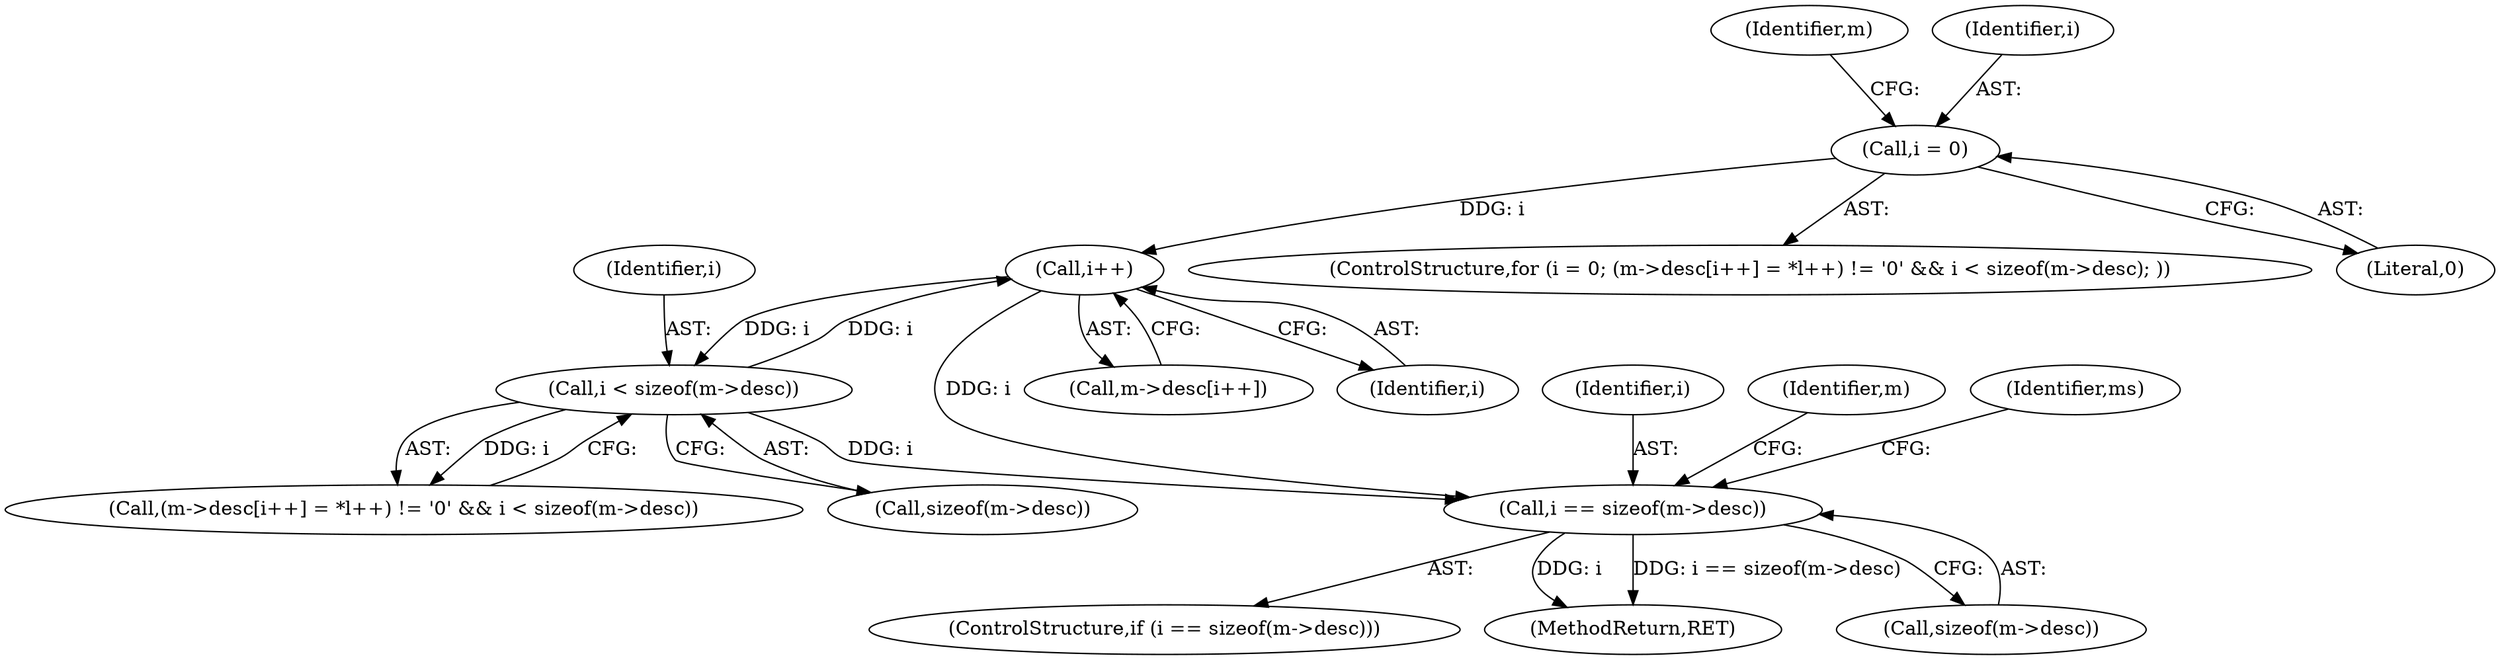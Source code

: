 digraph "0_file_4a284c89d6ef11aca34da65da7d673050a5ea320@API" {
"1001473" [label="(Call,i == sizeof(m->desc))"];
"1001459" [label="(Call,i++)"];
"1001465" [label="(Call,i < sizeof(m->desc))"];
"1001449" [label="(Call,i = 0)"];
"1001452" [label="(Call,(m->desc[i++] = *l++) != '\0' && i < sizeof(m->desc))"];
"1001465" [label="(Call,i < sizeof(m->desc))"];
"1001457" [label="(Identifier,m)"];
"1001473" [label="(Call,i == sizeof(m->desc))"];
"1001448" [label="(ControlStructure,for (i = 0; (m->desc[i++] = *l++) != '\0' && i < sizeof(m->desc); ))"];
"1001451" [label="(Literal,0)"];
"1001459" [label="(Call,i++)"];
"1001474" [label="(Identifier,i)"];
"1001449" [label="(Call,i = 0)"];
"1001472" [label="(ControlStructure,if (i == sizeof(m->desc)))"];
"1001467" [label="(Call,sizeof(m->desc))"];
"1001483" [label="(Identifier,m)"];
"1001466" [label="(Identifier,i)"];
"1001450" [label="(Identifier,i)"];
"1001455" [label="(Call,m->desc[i++])"];
"1001507" [label="(Identifier,ms)"];
"1001460" [label="(Identifier,i)"];
"1001537" [label="(MethodReturn,RET)"];
"1001475" [label="(Call,sizeof(m->desc))"];
"1001473" -> "1001472"  [label="AST: "];
"1001473" -> "1001475"  [label="CFG: "];
"1001474" -> "1001473"  [label="AST: "];
"1001475" -> "1001473"  [label="AST: "];
"1001483" -> "1001473"  [label="CFG: "];
"1001507" -> "1001473"  [label="CFG: "];
"1001473" -> "1001537"  [label="DDG: i"];
"1001473" -> "1001537"  [label="DDG: i == sizeof(m->desc)"];
"1001459" -> "1001473"  [label="DDG: i"];
"1001465" -> "1001473"  [label="DDG: i"];
"1001459" -> "1001455"  [label="AST: "];
"1001459" -> "1001460"  [label="CFG: "];
"1001460" -> "1001459"  [label="AST: "];
"1001455" -> "1001459"  [label="CFG: "];
"1001465" -> "1001459"  [label="DDG: i"];
"1001449" -> "1001459"  [label="DDG: i"];
"1001459" -> "1001465"  [label="DDG: i"];
"1001465" -> "1001452"  [label="AST: "];
"1001465" -> "1001467"  [label="CFG: "];
"1001466" -> "1001465"  [label="AST: "];
"1001467" -> "1001465"  [label="AST: "];
"1001452" -> "1001465"  [label="CFG: "];
"1001465" -> "1001452"  [label="DDG: i"];
"1001449" -> "1001448"  [label="AST: "];
"1001449" -> "1001451"  [label="CFG: "];
"1001450" -> "1001449"  [label="AST: "];
"1001451" -> "1001449"  [label="AST: "];
"1001457" -> "1001449"  [label="CFG: "];
}
